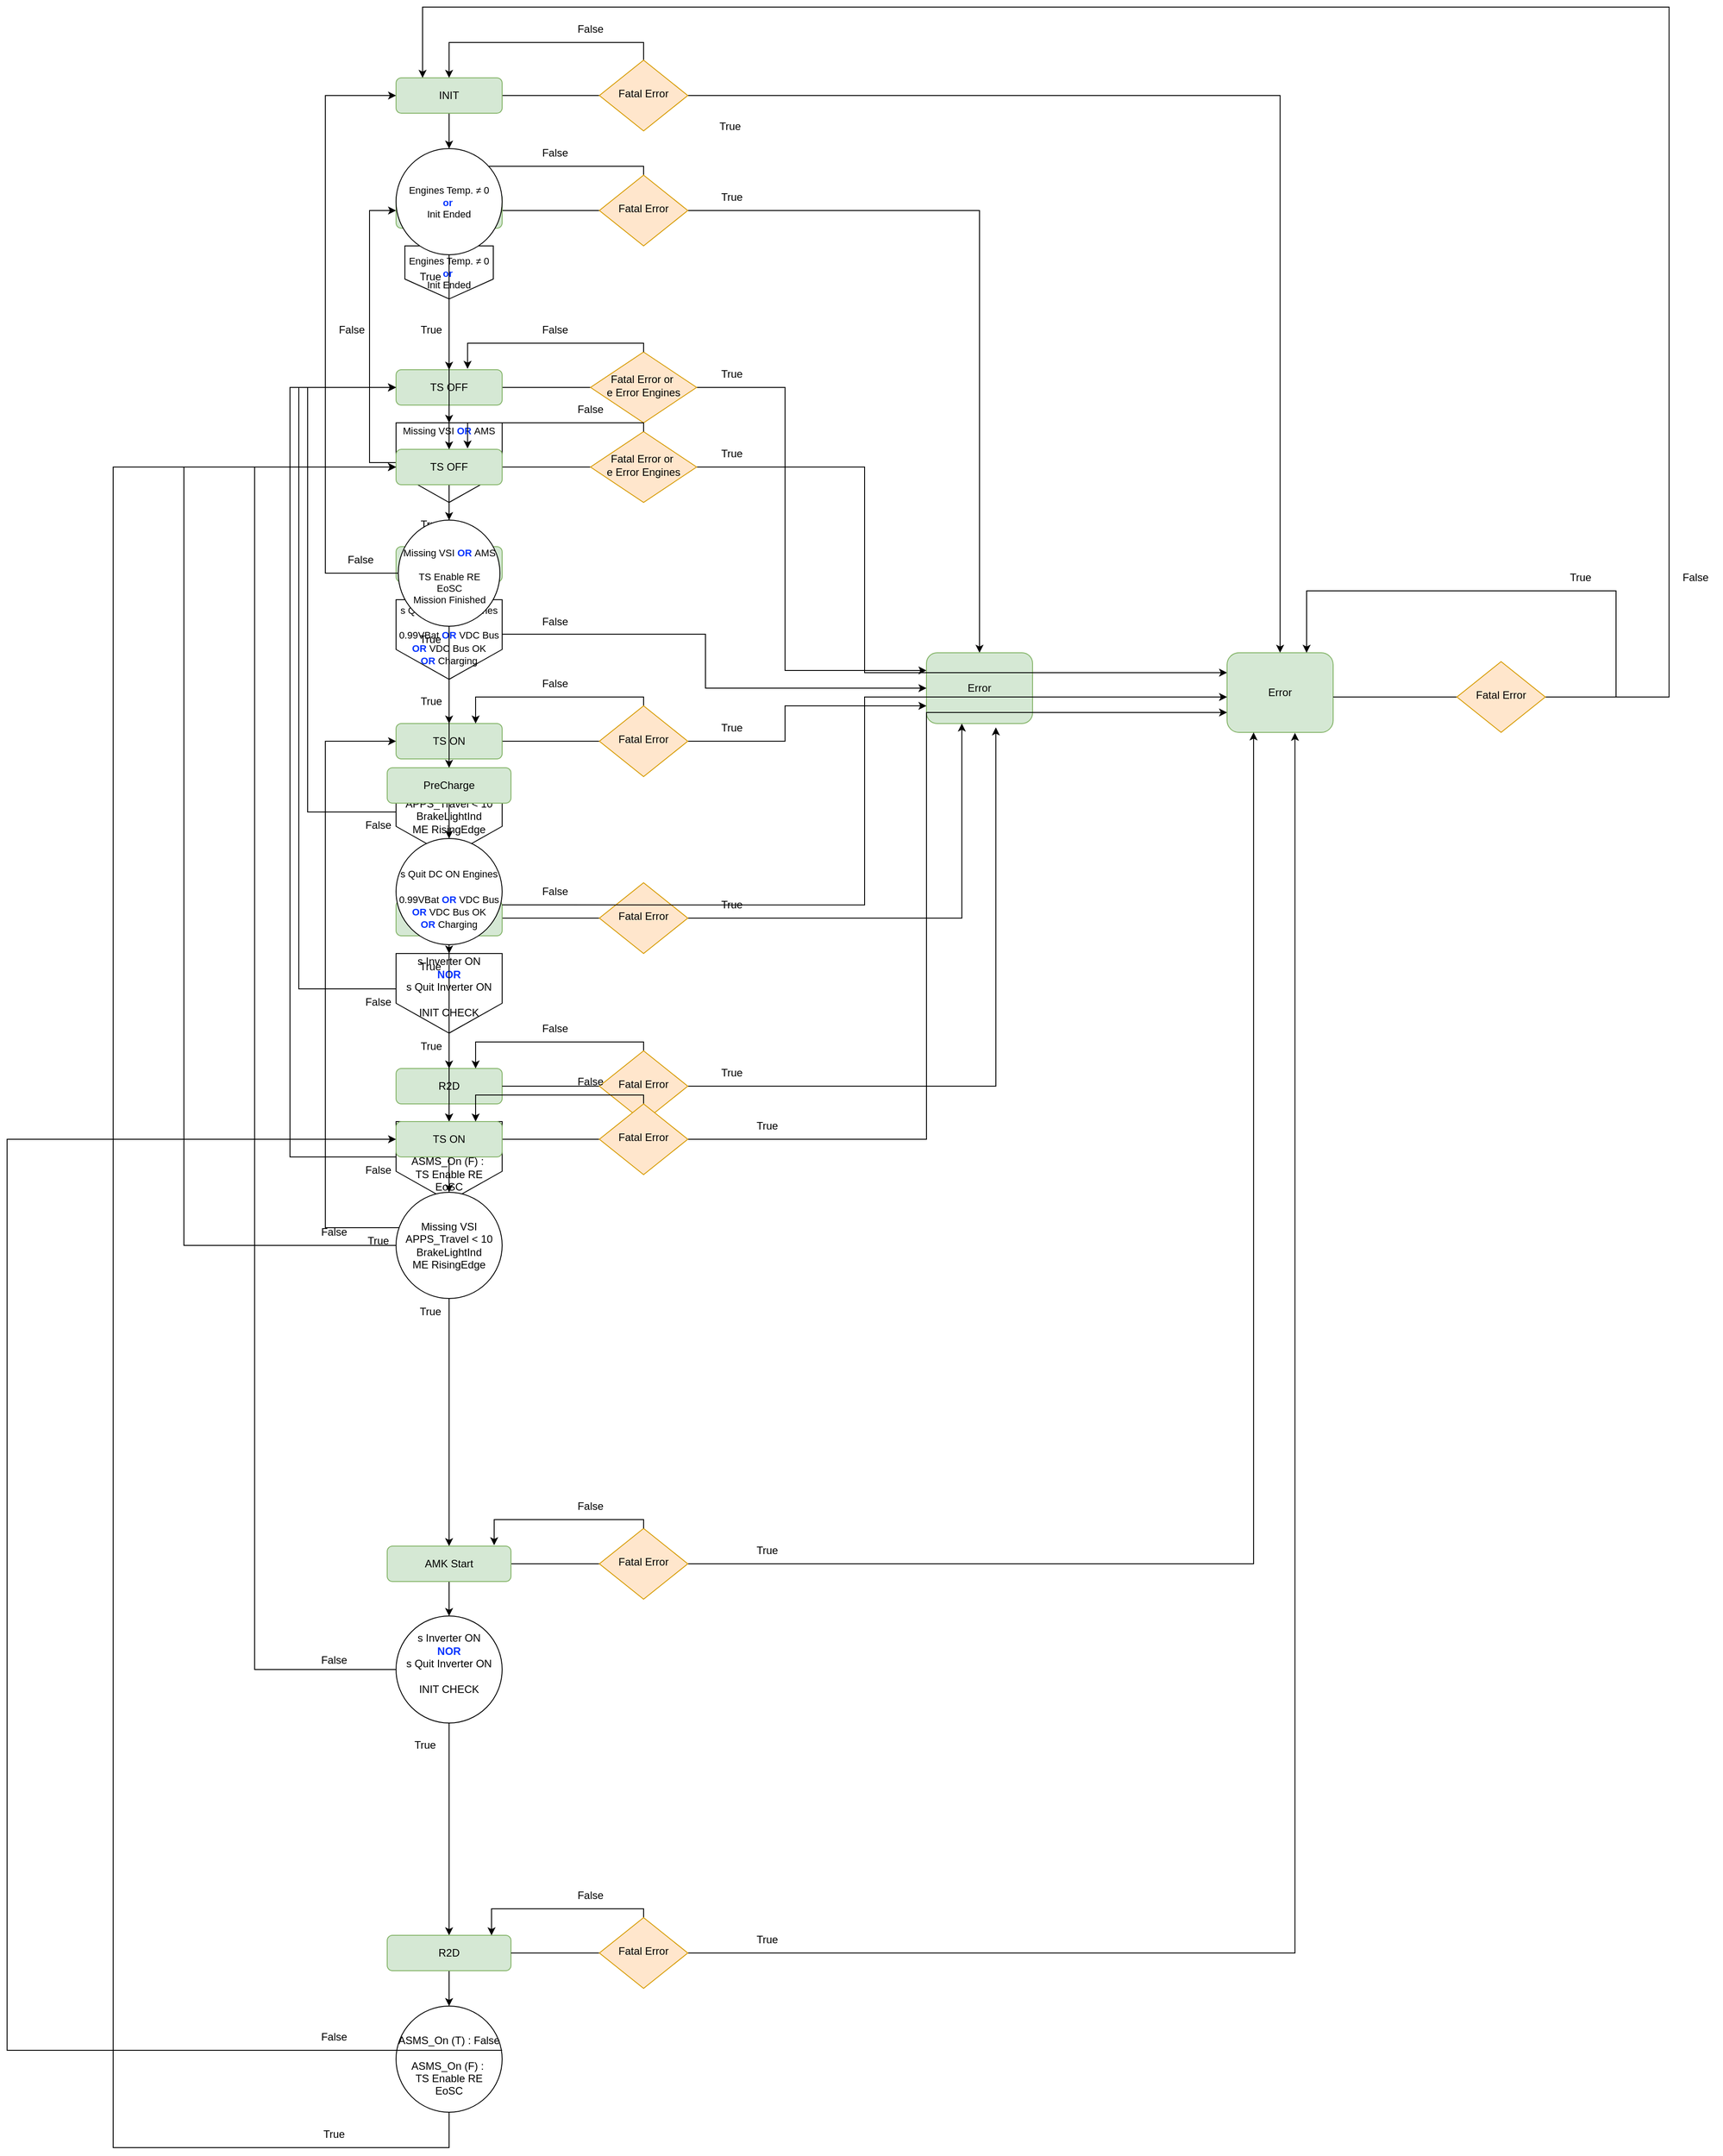 <mxfile version="24.8.6">
  <diagram id="C5RBs43oDa-KdzZeNtuy" name="Page-1">
    <mxGraphModel dx="5409" dy="2803" grid="1" gridSize="10" guides="1" tooltips="1" connect="1" arrows="1" fold="1" page="1" pageScale="1" pageWidth="827" pageHeight="1169" math="0" shadow="0">
      <root>
        <mxCell id="WIyWlLk6GJQsqaUBKTNV-0" />
        <mxCell id="WIyWlLk6GJQsqaUBKTNV-1" parent="WIyWlLk6GJQsqaUBKTNV-0" />
        <mxCell id="hBLBv5an69nVXHhlWg_9-2" style="edgeStyle=orthogonalEdgeStyle;rounded=0;orthogonalLoop=1;jettySize=auto;html=1;exitX=1;exitY=0.5;exitDx=0;exitDy=0;entryX=0.5;entryY=0;entryDx=0;entryDy=0;" parent="WIyWlLk6GJQsqaUBKTNV-1" source="WIyWlLk6GJQsqaUBKTNV-3" target="hBLBv5an69nVXHhlWg_9-1" edge="1">
          <mxGeometry relative="1" as="geometry" />
        </mxCell>
        <mxCell id="hBLBv5an69nVXHhlWg_9-17" style="edgeStyle=orthogonalEdgeStyle;rounded=0;orthogonalLoop=1;jettySize=auto;html=1;exitX=0.5;exitY=1;exitDx=0;exitDy=0;entryX=0.5;entryY=0;entryDx=0;entryDy=0;" parent="WIyWlLk6GJQsqaUBKTNV-1" source="WIyWlLk6GJQsqaUBKTNV-3" target="hBLBv5an69nVXHhlWg_9-9" edge="1">
          <mxGeometry relative="1" as="geometry" />
        </mxCell>
        <mxCell id="WIyWlLk6GJQsqaUBKTNV-3" value="INIT" style="rounded=1;whiteSpace=wrap;html=1;fontSize=12;glass=0;strokeWidth=1;shadow=0;fillColor=#d5e8d4;strokeColor=#82b366;" parent="WIyWlLk6GJQsqaUBKTNV-1" vertex="1">
          <mxGeometry x="-1520" y="110" width="120" height="40" as="geometry" />
        </mxCell>
        <mxCell id="hBLBv5an69nVXHhlWg_9-20" style="edgeStyle=orthogonalEdgeStyle;rounded=0;orthogonalLoop=1;jettySize=auto;html=1;exitX=1;exitY=0.5;exitDx=0;exitDy=0;entryX=0;entryY=0.25;entryDx=0;entryDy=0;" parent="WIyWlLk6GJQsqaUBKTNV-1" source="WIyWlLk6GJQsqaUBKTNV-11" target="hBLBv5an69nVXHhlWg_9-1" edge="1">
          <mxGeometry relative="1" as="geometry">
            <mxPoint x="-1190" y="350" as="sourcePoint" />
            <mxPoint x="-920" y="480" as="targetPoint" />
            <Array as="points">
              <mxPoint x="-1080" y="330" />
              <mxPoint x="-1080" y="650" />
            </Array>
          </mxGeometry>
        </mxCell>
        <mxCell id="hBLBv5an69nVXHhlWg_9-22" style="edgeStyle=orthogonalEdgeStyle;rounded=0;orthogonalLoop=1;jettySize=auto;html=1;exitX=0.5;exitY=1;exitDx=0;exitDy=0;entryX=0.5;entryY=0;entryDx=0;entryDy=0;" parent="WIyWlLk6GJQsqaUBKTNV-1" source="WIyWlLk6GJQsqaUBKTNV-11" target="hBLBv5an69nVXHhlWg_9-21" edge="1">
          <mxGeometry relative="1" as="geometry" />
        </mxCell>
        <mxCell id="WIyWlLk6GJQsqaUBKTNV-11" value="TS OFF" style="rounded=1;whiteSpace=wrap;html=1;fontSize=12;glass=0;strokeWidth=1;shadow=0;fillColor=#d5e8d4;strokeColor=#82b366;" parent="WIyWlLk6GJQsqaUBKTNV-1" vertex="1">
          <mxGeometry x="-1520" y="310" width="120" height="40" as="geometry" />
        </mxCell>
        <mxCell id="hBLBv5an69nVXHhlWg_9-1" value="Error" style="rounded=1;whiteSpace=wrap;html=1;fontSize=12;glass=0;strokeWidth=1;shadow=0;fillColor=#d5e8d4;strokeColor=#82b366;" parent="WIyWlLk6GJQsqaUBKTNV-1" vertex="1">
          <mxGeometry x="-920" y="630" width="120" height="80" as="geometry" />
        </mxCell>
        <mxCell id="hBLBv5an69nVXHhlWg_9-13" style="edgeStyle=orthogonalEdgeStyle;rounded=0;orthogonalLoop=1;jettySize=auto;html=1;exitX=0.5;exitY=0;exitDx=0;exitDy=0;entryX=0.5;entryY=0;entryDx=0;entryDy=0;" parent="WIyWlLk6GJQsqaUBKTNV-1" source="hBLBv5an69nVXHhlWg_9-3" target="WIyWlLk6GJQsqaUBKTNV-3" edge="1">
          <mxGeometry relative="1" as="geometry">
            <Array as="points">
              <mxPoint x="-1240" y="80" />
              <mxPoint x="-1460" y="80" />
            </Array>
          </mxGeometry>
        </mxCell>
        <mxCell id="hBLBv5an69nVXHhlWg_9-3" value="Fatal Error" style="rhombus;whiteSpace=wrap;html=1;shadow=0;fontFamily=Helvetica;fontSize=12;align=center;strokeWidth=1;spacing=6;spacingTop=-4;fillColor=#ffe6cc;strokeColor=#d79b00;" parent="WIyWlLk6GJQsqaUBKTNV-1" vertex="1">
          <mxGeometry x="-1290" y="90" width="100" height="80" as="geometry" />
        </mxCell>
        <mxCell id="hBLBv5an69nVXHhlWg_9-5" style="edgeStyle=orthogonalEdgeStyle;rounded=0;orthogonalLoop=1;jettySize=auto;html=1;exitX=0.5;exitY=1;exitDx=0;exitDy=0;" parent="WIyWlLk6GJQsqaUBKTNV-1" source="hBLBv5an69nVXHhlWg_9-3" target="hBLBv5an69nVXHhlWg_9-3" edge="1">
          <mxGeometry relative="1" as="geometry" />
        </mxCell>
        <mxCell id="hBLBv5an69nVXHhlWg_9-10" value="" style="edgeStyle=orthogonalEdgeStyle;rounded=0;orthogonalLoop=1;jettySize=auto;html=1;" parent="WIyWlLk6GJQsqaUBKTNV-1" source="hBLBv5an69nVXHhlWg_9-9" target="WIyWlLk6GJQsqaUBKTNV-11" edge="1">
          <mxGeometry relative="1" as="geometry" />
        </mxCell>
        <mxCell id="hBLBv5an69nVXHhlWg_9-9" value="&lt;div&gt;&lt;span style=&quot;font-size: 11px;&quot;&gt;Engines Temp.&amp;nbsp;&lt;/span&gt;&lt;span style=&quot;font-size: 11px; text-align: start;&quot;&gt;≠ 0&lt;/span&gt;&lt;br&gt;&lt;/div&gt;&lt;div&gt;&lt;font style=&quot;font-size: 11px;&quot;&gt;&lt;span style=&quot;font-family: -webkit-standard; text-align: start;&quot;&gt;&lt;/span&gt;&lt;/font&gt;&lt;div style=&quot;font-size: 11px;&quot;&gt;&lt;span style=&quot;text-align: start;&quot;&gt;&lt;b&gt;&lt;font color=&quot;#0433ff&quot;&gt;or&lt;/font&gt;&lt;/b&gt;&amp;nbsp;&lt;/span&gt;&lt;/div&gt;&lt;div style=&quot;font-size: 11px;&quot;&gt;&lt;span style=&quot;text-align: start;&quot;&gt;Init Ended&lt;/span&gt;&lt;/div&gt;&lt;/div&gt;" style="shape=offPageConnector;whiteSpace=wrap;html=1;" parent="WIyWlLk6GJQsqaUBKTNV-1" vertex="1">
          <mxGeometry x="-1510" y="170" width="100" height="60" as="geometry" />
        </mxCell>
        <mxCell id="hBLBv5an69nVXHhlWg_9-14" value="True" style="text;html=1;align=center;verticalAlign=middle;whiteSpace=wrap;rounded=0;" parent="WIyWlLk6GJQsqaUBKTNV-1" vertex="1">
          <mxGeometry x="-1170" y="100" width="60" height="30" as="geometry" />
        </mxCell>
        <mxCell id="hBLBv5an69nVXHhlWg_9-16" value="False" style="text;html=1;align=center;verticalAlign=middle;whiteSpace=wrap;rounded=0;" parent="WIyWlLk6GJQsqaUBKTNV-1" vertex="1">
          <mxGeometry x="-1370" y="50" width="60" height="30" as="geometry" />
        </mxCell>
        <mxCell id="hBLBv5an69nVXHhlWg_9-29" style="edgeStyle=orthogonalEdgeStyle;rounded=0;orthogonalLoop=1;jettySize=auto;html=1;exitX=0.5;exitY=1;exitDx=0;exitDy=0;entryX=0.5;entryY=0;entryDx=0;entryDy=0;" parent="WIyWlLk6GJQsqaUBKTNV-1" source="hBLBv5an69nVXHhlWg_9-21" target="hBLBv5an69nVXHhlWg_9-24" edge="1">
          <mxGeometry relative="1" as="geometry" />
        </mxCell>
        <mxCell id="hBLBv5an69nVXHhlWg_9-71" style="edgeStyle=orthogonalEdgeStyle;rounded=0;orthogonalLoop=1;jettySize=auto;html=1;exitX=0;exitY=0.5;exitDx=0;exitDy=0;entryX=0;entryY=0.5;entryDx=0;entryDy=0;" parent="WIyWlLk6GJQsqaUBKTNV-1" source="hBLBv5an69nVXHhlWg_9-21" target="WIyWlLk6GJQsqaUBKTNV-3" edge="1">
          <mxGeometry relative="1" as="geometry">
            <Array as="points">
              <mxPoint x="-1550" y="415" />
              <mxPoint x="-1550" y="130" />
            </Array>
          </mxGeometry>
        </mxCell>
        <mxCell id="hBLBv5an69nVXHhlWg_9-21" value="&lt;div style=&quot;font-size: 11px;&quot;&gt;&lt;font style=&quot;font-size: 11px;&quot;&gt;&lt;br&gt;&lt;/font&gt;&lt;/div&gt;&lt;div style=&quot;font-size: 11px;&quot;&gt;&lt;font style=&quot;font-size: 11px;&quot;&gt;&lt;br&gt;&lt;/font&gt;&lt;/div&gt;&lt;div style=&quot;font-size: 11px;&quot;&gt;&lt;br&gt;&lt;/div&gt;&lt;div style=&quot;font-size: 11px;&quot;&gt;Missing VSI &lt;b&gt;&lt;font color=&quot;#0433ff&quot;&gt;OR&lt;/font&gt;&lt;/b&gt;&amp;nbsp;AMS&lt;br&gt;&lt;/div&gt;&lt;div style=&quot;font-size: 11px;&quot;&gt;&lt;br&gt;&lt;/div&gt;&lt;div style=&quot;font-size: 11px;&quot;&gt;TS Enable RE&lt;br&gt;&lt;/div&gt;&lt;div style=&quot;font-size: 11px;&quot;&gt;&lt;font style=&quot;font-size: 11px;&quot;&gt;EoSC&lt;/font&gt;&lt;/div&gt;&lt;div style=&quot;font-size: 11px;&quot;&gt;&lt;font style=&quot;font-size: 11px;&quot;&gt;Mission Finished&lt;br&gt;&lt;/font&gt;&lt;div&gt;&lt;font style=&quot;font-size: 11px;&quot;&gt;&lt;br&gt;&lt;/font&gt;&lt;div&gt;&lt;font style=&quot;font-size: 11px;&quot;&gt;&lt;br&gt;&lt;/font&gt;&lt;/div&gt;&lt;div&gt;&lt;font style=&quot;font-size: 11px;&quot;&gt;&lt;br&gt;&lt;/font&gt;&lt;/div&gt;&lt;div&gt;&lt;br&gt;&lt;/div&gt;&lt;/div&gt;&lt;/div&gt;" style="shape=offPageConnector;whiteSpace=wrap;html=1;spacingTop=-6;" parent="WIyWlLk6GJQsqaUBKTNV-1" vertex="1">
          <mxGeometry x="-1520" y="370" width="120" height="90" as="geometry" />
        </mxCell>
        <mxCell id="hBLBv5an69nVXHhlWg_9-23" style="edgeStyle=orthogonalEdgeStyle;rounded=0;orthogonalLoop=1;jettySize=auto;html=1;exitX=0.5;exitY=1;exitDx=0;exitDy=0;entryX=0.5;entryY=0;entryDx=0;entryDy=0;" parent="WIyWlLk6GJQsqaUBKTNV-1" source="hBLBv5an69nVXHhlWg_9-24" target="hBLBv5an69nVXHhlWg_9-25" edge="1">
          <mxGeometry relative="1" as="geometry" />
        </mxCell>
        <mxCell id="hBLBv5an69nVXHhlWg_9-24" value="PreCharge" style="rounded=1;whiteSpace=wrap;html=1;fontSize=12;glass=0;strokeWidth=1;shadow=0;fillColor=#d5e8d4;strokeColor=#82b366;" parent="WIyWlLk6GJQsqaUBKTNV-1" vertex="1">
          <mxGeometry x="-1520" y="510" width="120" height="40" as="geometry" />
        </mxCell>
        <mxCell id="hBLBv5an69nVXHhlWg_9-30" style="edgeStyle=orthogonalEdgeStyle;rounded=0;orthogonalLoop=1;jettySize=auto;html=1;exitX=0.5;exitY=1;exitDx=0;exitDy=0;entryX=0.5;entryY=0;entryDx=0;entryDy=0;" parent="WIyWlLk6GJQsqaUBKTNV-1" source="hBLBv5an69nVXHhlWg_9-25" target="hBLBv5an69nVXHhlWg_9-27" edge="1">
          <mxGeometry relative="1" as="geometry" />
        </mxCell>
        <mxCell id="hBLBv5an69nVXHhlWg_9-53" style="edgeStyle=orthogonalEdgeStyle;rounded=0;orthogonalLoop=1;jettySize=auto;html=1;exitX=1;exitY=0.433;exitDx=0;exitDy=0;entryX=0;entryY=0.5;entryDx=0;entryDy=0;exitPerimeter=0;" parent="WIyWlLk6GJQsqaUBKTNV-1" source="hBLBv5an69nVXHhlWg_9-25" target="hBLBv5an69nVXHhlWg_9-1" edge="1">
          <mxGeometry relative="1" as="geometry">
            <Array as="points">
              <mxPoint x="-1170" y="609" />
              <mxPoint x="-1170" y="670" />
            </Array>
          </mxGeometry>
        </mxCell>
        <mxCell id="hBLBv5an69nVXHhlWg_9-26" style="edgeStyle=orthogonalEdgeStyle;rounded=0;orthogonalLoop=1;jettySize=auto;html=1;exitX=0.5;exitY=1;exitDx=0;exitDy=0;entryX=0.5;entryY=0;entryDx=0;entryDy=0;" parent="WIyWlLk6GJQsqaUBKTNV-1" source="hBLBv5an69nVXHhlWg_9-27" target="hBLBv5an69nVXHhlWg_9-28" edge="1">
          <mxGeometry relative="1" as="geometry" />
        </mxCell>
        <mxCell id="hBLBv5an69nVXHhlWg_9-39" style="edgeStyle=orthogonalEdgeStyle;rounded=0;orthogonalLoop=1;jettySize=auto;html=1;entryX=0;entryY=0.75;entryDx=0;entryDy=0;exitX=1;exitY=0.5;exitDx=0;exitDy=0;" parent="WIyWlLk6GJQsqaUBKTNV-1" source="hBLBv5an69nVXHhlWg_9-27" target="hBLBv5an69nVXHhlWg_9-1" edge="1">
          <mxGeometry relative="1" as="geometry">
            <mxPoint x="-1390" y="750" as="sourcePoint" />
            <Array as="points">
              <mxPoint x="-1080" y="730" />
              <mxPoint x="-1080" y="690" />
            </Array>
          </mxGeometry>
        </mxCell>
        <mxCell id="hBLBv5an69nVXHhlWg_9-27" value="TS ON" style="rounded=1;whiteSpace=wrap;html=1;fontSize=12;glass=0;strokeWidth=1;shadow=0;fillColor=#d5e8d4;strokeColor=#82b366;" parent="WIyWlLk6GJQsqaUBKTNV-1" vertex="1">
          <mxGeometry x="-1520" y="710" width="120" height="40" as="geometry" />
        </mxCell>
        <mxCell id="hBLBv5an69nVXHhlWg_9-42" style="edgeStyle=orthogonalEdgeStyle;rounded=0;orthogonalLoop=1;jettySize=auto;html=1;exitX=0.5;exitY=1;exitDx=0;exitDy=0;entryX=0.5;entryY=0;entryDx=0;entryDy=0;" parent="WIyWlLk6GJQsqaUBKTNV-1" source="hBLBv5an69nVXHhlWg_9-28" target="hBLBv5an69nVXHhlWg_9-33" edge="1">
          <mxGeometry relative="1" as="geometry" />
        </mxCell>
        <mxCell id="hBLBv5an69nVXHhlWg_9-72" style="edgeStyle=orthogonalEdgeStyle;rounded=0;orthogonalLoop=1;jettySize=auto;html=1;exitX=0;exitY=0.5;exitDx=0;exitDy=0;entryX=0;entryY=0.5;entryDx=0;entryDy=0;" parent="WIyWlLk6GJQsqaUBKTNV-1" source="hBLBv5an69nVXHhlWg_9-28" target="WIyWlLk6GJQsqaUBKTNV-11" edge="1">
          <mxGeometry relative="1" as="geometry">
            <Array as="points">
              <mxPoint x="-1620" y="810" />
              <mxPoint x="-1620" y="330" />
            </Array>
          </mxGeometry>
        </mxCell>
        <mxCell id="hBLBv5an69nVXHhlWg_9-28" value="Missing VSI&lt;div&gt;APPS_Travel &amp;lt; 10&lt;/div&gt;&lt;div&gt;BrakeLightInd&lt;/div&gt;&lt;div&gt;ME RisingEdge&lt;/div&gt;&lt;div&gt;&lt;br&gt;&lt;/div&gt;" style="shape=offPageConnector;whiteSpace=wrap;html=1;" parent="WIyWlLk6GJQsqaUBKTNV-1" vertex="1">
          <mxGeometry x="-1520" y="770" width="120" height="90" as="geometry" />
        </mxCell>
        <mxCell id="hBLBv5an69nVXHhlWg_9-32" style="edgeStyle=orthogonalEdgeStyle;rounded=0;orthogonalLoop=1;jettySize=auto;html=1;exitX=0.5;exitY=1;exitDx=0;exitDy=0;entryX=0.5;entryY=0;entryDx=0;entryDy=0;" parent="WIyWlLk6GJQsqaUBKTNV-1" source="hBLBv5an69nVXHhlWg_9-33" target="hBLBv5an69nVXHhlWg_9-34" edge="1">
          <mxGeometry relative="1" as="geometry" />
        </mxCell>
        <mxCell id="hBLBv5an69nVXHhlWg_9-40" style="edgeStyle=orthogonalEdgeStyle;rounded=0;orthogonalLoop=1;jettySize=auto;html=1;exitX=1;exitY=0.5;exitDx=0;exitDy=0;entryX=0.5;entryY=1;entryDx=0;entryDy=0;" parent="WIyWlLk6GJQsqaUBKTNV-1" edge="1">
          <mxGeometry relative="1" as="geometry">
            <mxPoint x="-1420.0" y="950" as="sourcePoint" />
            <mxPoint x="-880" y="710" as="targetPoint" />
            <Array as="points">
              <mxPoint x="-1420" y="930" />
              <mxPoint x="-880" y="930" />
            </Array>
          </mxGeometry>
        </mxCell>
        <mxCell id="hBLBv5an69nVXHhlWg_9-33" value="AMK Start" style="rounded=1;whiteSpace=wrap;html=1;fontSize=12;glass=0;strokeWidth=1;shadow=0;fillColor=#d5e8d4;strokeColor=#82b366;" parent="WIyWlLk6GJQsqaUBKTNV-1" vertex="1">
          <mxGeometry x="-1520" y="910" width="120" height="40" as="geometry" />
        </mxCell>
        <mxCell id="hBLBv5an69nVXHhlWg_9-41" style="edgeStyle=orthogonalEdgeStyle;rounded=0;orthogonalLoop=1;jettySize=auto;html=1;exitX=0.5;exitY=1;exitDx=0;exitDy=0;entryX=0.5;entryY=0;entryDx=0;entryDy=0;" parent="WIyWlLk6GJQsqaUBKTNV-1" source="hBLBv5an69nVXHhlWg_9-34" target="hBLBv5an69nVXHhlWg_9-36" edge="1">
          <mxGeometry relative="1" as="geometry" />
        </mxCell>
        <mxCell id="hBLBv5an69nVXHhlWg_9-74" style="edgeStyle=orthogonalEdgeStyle;rounded=0;orthogonalLoop=1;jettySize=auto;html=1;exitX=0;exitY=0.5;exitDx=0;exitDy=0;entryX=0;entryY=0.5;entryDx=0;entryDy=0;" parent="WIyWlLk6GJQsqaUBKTNV-1" source="hBLBv5an69nVXHhlWg_9-34" target="WIyWlLk6GJQsqaUBKTNV-11" edge="1">
          <mxGeometry relative="1" as="geometry">
            <Array as="points">
              <mxPoint x="-1630" y="1010" />
              <mxPoint x="-1630" y="330" />
            </Array>
          </mxGeometry>
        </mxCell>
        <mxCell id="hBLBv5an69nVXHhlWg_9-34" value="s Inverter ON&lt;div&gt;&amp;nbsp;&lt;b&gt;&lt;font color=&quot;#0433ff&quot;&gt;NOR&amp;nbsp;&lt;/font&gt;&lt;/b&gt;&lt;/div&gt;&lt;div&gt;s Quit Inverter ON&lt;/div&gt;&lt;div&gt;&lt;br&gt;&lt;/div&gt;&lt;div&gt;INIT CHECK&lt;/div&gt;&lt;div&gt;&lt;br&gt;&lt;/div&gt;" style="shape=offPageConnector;whiteSpace=wrap;html=1;" parent="WIyWlLk6GJQsqaUBKTNV-1" vertex="1">
          <mxGeometry x="-1520" y="970" width="120" height="90" as="geometry" />
        </mxCell>
        <mxCell id="hBLBv5an69nVXHhlWg_9-95" style="edgeStyle=orthogonalEdgeStyle;rounded=0;orthogonalLoop=1;jettySize=auto;html=1;exitX=0.5;exitY=1;exitDx=0;exitDy=0;entryX=0.5;entryY=0;entryDx=0;entryDy=0;" parent="WIyWlLk6GJQsqaUBKTNV-1" source="hBLBv5an69nVXHhlWg_9-36" target="hBLBv5an69nVXHhlWg_9-77" edge="1">
          <mxGeometry relative="1" as="geometry" />
        </mxCell>
        <mxCell id="hBLBv5an69nVXHhlWg_9-36" value="R2D" style="rounded=1;whiteSpace=wrap;html=1;fontSize=12;glass=0;strokeWidth=1;shadow=0;fillColor=#d5e8d4;strokeColor=#82b366;" parent="WIyWlLk6GJQsqaUBKTNV-1" vertex="1">
          <mxGeometry x="-1520" y="1100" width="120" height="40" as="geometry" />
        </mxCell>
        <mxCell id="hBLBv5an69nVXHhlWg_9-70" style="edgeStyle=orthogonalEdgeStyle;rounded=0;orthogonalLoop=1;jettySize=auto;html=1;exitX=0.5;exitY=0;exitDx=0;exitDy=0;entryX=0.75;entryY=0;entryDx=0;entryDy=0;" parent="WIyWlLk6GJQsqaUBKTNV-1" source="hBLBv5an69nVXHhlWg_9-47" target="hBLBv5an69nVXHhlWg_9-27" edge="1">
          <mxGeometry relative="1" as="geometry">
            <Array as="points">
              <mxPoint x="-1240" y="680" />
              <mxPoint x="-1430" y="680" />
            </Array>
          </mxGeometry>
        </mxCell>
        <mxCell id="hBLBv5an69nVXHhlWg_9-47" value="Fatal Error" style="rhombus;whiteSpace=wrap;html=1;shadow=0;fontFamily=Helvetica;fontSize=12;align=center;strokeWidth=1;spacing=6;spacingTop=-4;fillColor=#ffe6cc;strokeColor=#d79b00;" parent="WIyWlLk6GJQsqaUBKTNV-1" vertex="1">
          <mxGeometry x="-1290" y="690" width="100" height="80" as="geometry" />
        </mxCell>
        <mxCell id="hBLBv5an69nVXHhlWg_9-50" value="Fatal Error" style="rhombus;whiteSpace=wrap;html=1;shadow=0;fontFamily=Helvetica;fontSize=12;align=center;strokeWidth=1;spacing=6;spacingTop=-4;fillColor=#ffe6cc;strokeColor=#d79b00;" parent="WIyWlLk6GJQsqaUBKTNV-1" vertex="1">
          <mxGeometry x="-1290" y="890" width="100" height="80" as="geometry" />
        </mxCell>
        <mxCell id="hBLBv5an69nVXHhlWg_9-52" value="Fatal Error or&amp;nbsp;&lt;div&gt;e Error Engines&lt;/div&gt;" style="rhombus;whiteSpace=wrap;html=1;shadow=0;fontFamily=Helvetica;fontSize=12;align=center;strokeWidth=1;spacing=6;spacingTop=-4;fillColor=#ffe6cc;strokeColor=#d79b00;" parent="WIyWlLk6GJQsqaUBKTNV-1" vertex="1">
          <mxGeometry x="-1300" y="290" width="120" height="80" as="geometry" />
        </mxCell>
        <mxCell id="hBLBv5an69nVXHhlWg_9-54" value="" style="endArrow=none;html=1;rounded=0;" parent="WIyWlLk6GJQsqaUBKTNV-1" target="hBLBv5an69nVXHhlWg_9-25" edge="1">
          <mxGeometry width="50" height="50" relative="1" as="geometry">
            <mxPoint x="-1520" y="620" as="sourcePoint" />
            <mxPoint x="-1420" y="620" as="targetPoint" />
          </mxGeometry>
        </mxCell>
        <mxCell id="hBLBv5an69nVXHhlWg_9-55" value="" style="endArrow=none;html=1;rounded=0;" parent="WIyWlLk6GJQsqaUBKTNV-1" source="hBLBv5an69nVXHhlWg_9-25" edge="1">
          <mxGeometry width="50" height="50" relative="1" as="geometry">
            <mxPoint x="-1520" y="614" as="sourcePoint" />
            <mxPoint x="-1400" y="614" as="targetPoint" />
          </mxGeometry>
        </mxCell>
        <mxCell id="hBLBv5an69nVXHhlWg_9-61" style="edgeStyle=orthogonalEdgeStyle;rounded=0;orthogonalLoop=1;jettySize=auto;html=1;exitX=0.5;exitY=1;exitDx=0;exitDy=0;" parent="WIyWlLk6GJQsqaUBKTNV-1" source="hBLBv5an69nVXHhlWg_9-25" target="hBLBv5an69nVXHhlWg_9-25" edge="1">
          <mxGeometry relative="1" as="geometry" />
        </mxCell>
        <mxCell id="hBLBv5an69nVXHhlWg_9-63" value="" style="endArrow=none;html=1;rounded=0;" parent="WIyWlLk6GJQsqaUBKTNV-1" target="hBLBv5an69nVXHhlWg_9-25" edge="1">
          <mxGeometry width="50" height="50" relative="1" as="geometry">
            <mxPoint x="-1520" y="614" as="sourcePoint" />
            <mxPoint x="-1400" y="614" as="targetPoint" />
          </mxGeometry>
        </mxCell>
        <mxCell id="hBLBv5an69nVXHhlWg_9-25" value="&lt;div&gt;&lt;span style=&quot;font-size: 11px;&quot;&gt;&lt;br&gt;&lt;/span&gt;&lt;/div&gt;&lt;div&gt;&lt;span style=&quot;font-size: 11px;&quot;&gt;&lt;br&gt;&lt;/span&gt;&lt;/div&gt;&lt;div&gt;&lt;span style=&quot;font-size: 11px;&quot;&gt;&lt;br&gt;&lt;/span&gt;&lt;/div&gt;&lt;div&gt;&lt;span style=&quot;font-size: 11px;&quot;&gt;s Quit DC ON Engines&lt;/span&gt;&lt;/div&gt;&lt;div&gt;&lt;span style=&quot;font-size: 11px;&quot;&gt;&lt;br&gt;&lt;/span&gt;&lt;/div&gt;&lt;div&gt;&lt;span style=&quot;font-size: 11px;&quot;&gt;0.99VBat &lt;b&gt;&lt;font color=&quot;#0433ff&quot;&gt;OR&lt;/font&gt;&lt;/b&gt;&amp;nbsp;VDC Bus&lt;/span&gt;&lt;/div&gt;&lt;div&gt;&lt;span style=&quot;font-size: 11px;&quot;&gt;&lt;b&gt;&lt;font color=&quot;#0433ff&quot;&gt;OR&lt;/font&gt;&lt;/b&gt; VDC Bus OK &lt;font color=&quot;#0433ff&quot;&gt;&lt;span style=&quot;caret-color: rgb(4, 51, 255);&quot;&gt;&lt;b&gt;OR&lt;/b&gt;&lt;/span&gt;&lt;/font&gt;&amp;nbsp;Charging&lt;/span&gt;&lt;/div&gt;&lt;div&gt;&lt;span style=&quot;font-size: 11px;&quot;&gt;&lt;br&gt;&lt;/span&gt;&lt;/div&gt;&lt;div&gt;&lt;br&gt;&lt;/div&gt;&lt;div&gt;&lt;br&gt;&lt;/div&gt;" style="shape=offPageConnector;whiteSpace=wrap;html=1;spacing=1;spacingTop=-10;" parent="WIyWlLk6GJQsqaUBKTNV-1" vertex="1">
          <mxGeometry x="-1520" y="570" width="120" height="90" as="geometry" />
        </mxCell>
        <mxCell id="hBLBv5an69nVXHhlWg_9-64" style="edgeStyle=orthogonalEdgeStyle;rounded=0;orthogonalLoop=1;jettySize=auto;html=1;exitX=1;exitY=0.5;exitDx=0;exitDy=0;entryX=0.654;entryY=1.055;entryDx=0;entryDy=0;entryPerimeter=0;" parent="WIyWlLk6GJQsqaUBKTNV-1" source="hBLBv5an69nVXHhlWg_9-36" target="hBLBv5an69nVXHhlWg_9-1" edge="1">
          <mxGeometry relative="1" as="geometry" />
        </mxCell>
        <mxCell id="hBLBv5an69nVXHhlWg_9-75" style="edgeStyle=orthogonalEdgeStyle;rounded=0;orthogonalLoop=1;jettySize=auto;html=1;exitX=0.5;exitY=0;exitDx=0;exitDy=0;entryX=0.75;entryY=0;entryDx=0;entryDy=0;" parent="WIyWlLk6GJQsqaUBKTNV-1" source="hBLBv5an69nVXHhlWg_9-65" target="hBLBv5an69nVXHhlWg_9-36" edge="1">
          <mxGeometry relative="1" as="geometry">
            <Array as="points">
              <mxPoint x="-1240" y="1070" />
              <mxPoint x="-1430" y="1070" />
            </Array>
          </mxGeometry>
        </mxCell>
        <mxCell id="hBLBv5an69nVXHhlWg_9-65" value="Fatal Error" style="rhombus;whiteSpace=wrap;html=1;shadow=0;fontFamily=Helvetica;fontSize=12;align=center;strokeWidth=1;spacing=6;spacingTop=-4;fillColor=#ffe6cc;strokeColor=#d79b00;" parent="WIyWlLk6GJQsqaUBKTNV-1" vertex="1">
          <mxGeometry x="-1290" y="1080" width="100" height="80" as="geometry" />
        </mxCell>
        <mxCell id="hBLBv5an69nVXHhlWg_9-69" style="edgeStyle=orthogonalEdgeStyle;rounded=0;orthogonalLoop=1;jettySize=auto;html=1;exitX=0.5;exitY=0;exitDx=0;exitDy=0;entryX=0.674;entryY=-0.025;entryDx=0;entryDy=0;entryPerimeter=0;" parent="WIyWlLk6GJQsqaUBKTNV-1" source="hBLBv5an69nVXHhlWg_9-52" target="WIyWlLk6GJQsqaUBKTNV-11" edge="1">
          <mxGeometry relative="1" as="geometry">
            <Array as="points">
              <mxPoint x="-1240" y="280" />
              <mxPoint x="-1439" y="280" />
            </Array>
          </mxGeometry>
        </mxCell>
        <mxCell id="hBLBv5an69nVXHhlWg_9-79" style="edgeStyle=orthogonalEdgeStyle;rounded=0;orthogonalLoop=1;jettySize=auto;html=1;exitX=0;exitY=0.5;exitDx=0;exitDy=0;entryX=0;entryY=0.5;entryDx=0;entryDy=0;" parent="WIyWlLk6GJQsqaUBKTNV-1" source="hBLBv5an69nVXHhlWg_9-77" target="WIyWlLk6GJQsqaUBKTNV-11" edge="1">
          <mxGeometry relative="1" as="geometry">
            <Array as="points">
              <mxPoint x="-1640" y="1200" />
              <mxPoint x="-1640" y="330" />
            </Array>
          </mxGeometry>
        </mxCell>
        <mxCell id="hBLBv5an69nVXHhlWg_9-87" style="edgeStyle=orthogonalEdgeStyle;rounded=0;orthogonalLoop=1;jettySize=auto;html=1;exitX=0.5;exitY=1;exitDx=0;exitDy=0;entryX=0;entryY=0.5;entryDx=0;entryDy=0;" parent="WIyWlLk6GJQsqaUBKTNV-1" source="hBLBv5an69nVXHhlWg_9-77" target="hBLBv5an69nVXHhlWg_9-27" edge="1">
          <mxGeometry relative="1" as="geometry">
            <Array as="points">
              <mxPoint x="-1460" y="1280" />
              <mxPoint x="-1600" y="1280" />
              <mxPoint x="-1600" y="730" />
            </Array>
          </mxGeometry>
        </mxCell>
        <mxCell id="hBLBv5an69nVXHhlWg_9-77" value="ASMS_On (T) : False&lt;div&gt;&lt;br&gt;&lt;div&gt;ASMS_On (F) :&amp;nbsp;&lt;/div&gt;&lt;div&gt;TS Enable RE&lt;div&gt;EoSC&lt;/div&gt;&lt;/div&gt;&lt;/div&gt;" style="shape=offPageConnector;whiteSpace=wrap;html=1;" parent="WIyWlLk6GJQsqaUBKTNV-1" vertex="1">
          <mxGeometry x="-1520" y="1160" width="120" height="90" as="geometry" />
        </mxCell>
        <mxCell id="hBLBv5an69nVXHhlWg_9-80" value="False" style="text;html=1;align=center;verticalAlign=middle;whiteSpace=wrap;rounded=0;" parent="WIyWlLk6GJQsqaUBKTNV-1" vertex="1">
          <mxGeometry x="-1370" y="250" width="60" height="30" as="geometry" />
        </mxCell>
        <mxCell id="hBLBv5an69nVXHhlWg_9-81" value="False" style="text;html=1;align=center;verticalAlign=middle;whiteSpace=wrap;rounded=0;" parent="WIyWlLk6GJQsqaUBKTNV-1" vertex="1">
          <mxGeometry x="-1370" y="650" width="60" height="30" as="geometry" />
        </mxCell>
        <mxCell id="hBLBv5an69nVXHhlWg_9-82" value="False" style="text;html=1;align=center;verticalAlign=middle;whiteSpace=wrap;rounded=0;" parent="WIyWlLk6GJQsqaUBKTNV-1" vertex="1">
          <mxGeometry x="-1370" y="1040" width="60" height="30" as="geometry" />
        </mxCell>
        <mxCell id="hBLBv5an69nVXHhlWg_9-83" value="False" style="text;html=1;align=center;verticalAlign=middle;whiteSpace=wrap;rounded=0;" parent="WIyWlLk6GJQsqaUBKTNV-1" vertex="1">
          <mxGeometry x="-1600" y="250" width="60" height="30" as="geometry" />
        </mxCell>
        <mxCell id="hBLBv5an69nVXHhlWg_9-84" value="False" style="text;html=1;align=center;verticalAlign=middle;whiteSpace=wrap;rounded=0;" parent="WIyWlLk6GJQsqaUBKTNV-1" vertex="1">
          <mxGeometry x="-1570" y="810" width="60" height="30" as="geometry" />
        </mxCell>
        <mxCell id="hBLBv5an69nVXHhlWg_9-85" value="False" style="text;html=1;align=center;verticalAlign=middle;whiteSpace=wrap;rounded=0;" parent="WIyWlLk6GJQsqaUBKTNV-1" vertex="1">
          <mxGeometry x="-1570" y="1010" width="60" height="30" as="geometry" />
        </mxCell>
        <mxCell id="hBLBv5an69nVXHhlWg_9-86" value="False" style="text;html=1;align=center;verticalAlign=middle;whiteSpace=wrap;rounded=0;" parent="WIyWlLk6GJQsqaUBKTNV-1" vertex="1">
          <mxGeometry x="-1570" y="1200" width="60" height="30" as="geometry" />
        </mxCell>
        <mxCell id="hBLBv5an69nVXHhlWg_9-88" value="True" style="text;html=1;align=center;verticalAlign=middle;whiteSpace=wrap;rounded=0;" parent="WIyWlLk6GJQsqaUBKTNV-1" vertex="1">
          <mxGeometry x="-1570" y="1280" width="60" height="30" as="geometry" />
        </mxCell>
        <mxCell id="hBLBv5an69nVXHhlWg_9-89" value="True" style="text;html=1;align=center;verticalAlign=middle;whiteSpace=wrap;rounded=0;" parent="WIyWlLk6GJQsqaUBKTNV-1" vertex="1">
          <mxGeometry x="-1170" y="1090" width="60" height="30" as="geometry" />
        </mxCell>
        <mxCell id="hBLBv5an69nVXHhlWg_9-90" value="True" style="text;html=1;align=center;verticalAlign=middle;whiteSpace=wrap;rounded=0;" parent="WIyWlLk6GJQsqaUBKTNV-1" vertex="1">
          <mxGeometry x="-1170" y="900" width="60" height="30" as="geometry" />
        </mxCell>
        <mxCell id="hBLBv5an69nVXHhlWg_9-91" value="True" style="text;html=1;align=center;verticalAlign=middle;whiteSpace=wrap;rounded=0;" parent="WIyWlLk6GJQsqaUBKTNV-1" vertex="1">
          <mxGeometry x="-1170" y="700" width="60" height="30" as="geometry" />
        </mxCell>
        <mxCell id="hBLBv5an69nVXHhlWg_9-92" value="False" style="text;html=1;align=center;verticalAlign=middle;whiteSpace=wrap;rounded=0;" parent="WIyWlLk6GJQsqaUBKTNV-1" vertex="1">
          <mxGeometry x="-1370" y="580" width="60" height="30" as="geometry" />
        </mxCell>
        <mxCell id="hBLBv5an69nVXHhlWg_9-93" value="True" style="text;html=1;align=center;verticalAlign=middle;whiteSpace=wrap;rounded=0;" parent="WIyWlLk6GJQsqaUBKTNV-1" vertex="1">
          <mxGeometry x="-1510" y="670" width="60" height="30" as="geometry" />
        </mxCell>
        <mxCell id="hBLBv5an69nVXHhlWg_9-94" value="True" style="text;html=1;align=center;verticalAlign=middle;whiteSpace=wrap;rounded=0;" parent="WIyWlLk6GJQsqaUBKTNV-1" vertex="1">
          <mxGeometry x="-1510" y="1060" width="60" height="30" as="geometry" />
        </mxCell>
        <mxCell id="hBLBv5an69nVXHhlWg_9-96" value="True" style="text;html=1;align=center;verticalAlign=middle;whiteSpace=wrap;rounded=0;" parent="WIyWlLk6GJQsqaUBKTNV-1" vertex="1">
          <mxGeometry x="-1170" y="300" width="60" height="30" as="geometry" />
        </mxCell>
        <mxCell id="hBLBv5an69nVXHhlWg_9-97" value="True" style="text;html=1;align=center;verticalAlign=middle;whiteSpace=wrap;rounded=0;" parent="WIyWlLk6GJQsqaUBKTNV-1" vertex="1">
          <mxGeometry x="-1510" y="870" width="60" height="30" as="geometry" />
        </mxCell>
        <mxCell id="hBLBv5an69nVXHhlWg_9-98" value="True" style="text;html=1;align=center;verticalAlign=middle;whiteSpace=wrap;rounded=0;" parent="WIyWlLk6GJQsqaUBKTNV-1" vertex="1">
          <mxGeometry x="-1510" y="470" width="60" height="30" as="geometry" />
        </mxCell>
        <mxCell id="hBLBv5an69nVXHhlWg_9-99" value="True" style="text;html=1;align=center;verticalAlign=middle;whiteSpace=wrap;rounded=0;" parent="WIyWlLk6GJQsqaUBKTNV-1" vertex="1">
          <mxGeometry x="-1510" y="250" width="60" height="30" as="geometry" />
        </mxCell>
        <mxCell id="hBLBv5an69nVXHhlWg_9-106" value="" style="endArrow=none;html=1;rounded=0;" parent="WIyWlLk6GJQsqaUBKTNV-1" edge="1">
          <mxGeometry width="50" height="50" relative="1" as="geometry">
            <mxPoint x="-1520" y="1190" as="sourcePoint" />
            <mxPoint x="-1400" y="1190" as="targetPoint" />
          </mxGeometry>
        </mxCell>
        <mxCell id="JnSVz-PM-EViZylILAA4-0" style="edgeStyle=orthogonalEdgeStyle;rounded=0;orthogonalLoop=1;jettySize=auto;html=1;exitX=1;exitY=0.5;exitDx=0;exitDy=0;entryX=0.5;entryY=0;entryDx=0;entryDy=0;" edge="1" parent="WIyWlLk6GJQsqaUBKTNV-1" source="JnSVz-PM-EViZylILAA4-2" target="JnSVz-PM-EViZylILAA4-6">
          <mxGeometry relative="1" as="geometry" />
        </mxCell>
        <mxCell id="JnSVz-PM-EViZylILAA4-1" style="edgeStyle=orthogonalEdgeStyle;rounded=0;orthogonalLoop=1;jettySize=auto;html=1;exitX=0.5;exitY=1;exitDx=0;exitDy=0;entryX=0.5;entryY=0;entryDx=0;entryDy=0;" edge="1" parent="WIyWlLk6GJQsqaUBKTNV-1" source="JnSVz-PM-EViZylILAA4-2">
          <mxGeometry relative="1" as="geometry">
            <mxPoint x="-1460" y="60" as="targetPoint" />
          </mxGeometry>
        </mxCell>
        <mxCell id="JnSVz-PM-EViZylILAA4-2" value="INIT" style="rounded=1;whiteSpace=wrap;html=1;fontSize=12;glass=0;strokeWidth=1;shadow=0;fillColor=#d5e8d4;strokeColor=#82b366;" vertex="1" parent="WIyWlLk6GJQsqaUBKTNV-1">
          <mxGeometry x="-1520" y="-20" width="120" height="40" as="geometry" />
        </mxCell>
        <mxCell id="JnSVz-PM-EViZylILAA4-3" style="edgeStyle=orthogonalEdgeStyle;rounded=0;orthogonalLoop=1;jettySize=auto;html=1;exitX=0.5;exitY=1;exitDx=0;exitDy=0;entryX=0.5;entryY=0;entryDx=0;entryDy=0;" edge="1" parent="WIyWlLk6GJQsqaUBKTNV-1" source="JnSVz-PM-EViZylILAA4-5" target="JnSVz-PM-EViZylILAA4-15">
          <mxGeometry relative="1" as="geometry" />
        </mxCell>
        <mxCell id="JnSVz-PM-EViZylILAA4-4" style="edgeStyle=orthogonalEdgeStyle;rounded=0;orthogonalLoop=1;jettySize=auto;html=1;exitX=1;exitY=0.5;exitDx=0;exitDy=0;entryX=0;entryY=0.25;entryDx=0;entryDy=0;" edge="1" parent="WIyWlLk6GJQsqaUBKTNV-1" source="JnSVz-PM-EViZylILAA4-5" target="JnSVz-PM-EViZylILAA4-6">
          <mxGeometry relative="1" as="geometry" />
        </mxCell>
        <mxCell id="JnSVz-PM-EViZylILAA4-5" value="TS OFF" style="rounded=1;whiteSpace=wrap;html=1;fontSize=12;glass=0;strokeWidth=1;shadow=0;fillColor=#d5e8d4;strokeColor=#82b366;" vertex="1" parent="WIyWlLk6GJQsqaUBKTNV-1">
          <mxGeometry x="-1520" y="400" width="120" height="40" as="geometry" />
        </mxCell>
        <mxCell id="JnSVz-PM-EViZylILAA4-6" value="Error" style="rounded=1;whiteSpace=wrap;html=1;fontSize=12;glass=0;strokeWidth=1;shadow=0;fillColor=#d5e8d4;strokeColor=#82b366;" vertex="1" parent="WIyWlLk6GJQsqaUBKTNV-1">
          <mxGeometry x="-580" y="630" width="120" height="90" as="geometry" />
        </mxCell>
        <mxCell id="JnSVz-PM-EViZylILAA4-7" style="edgeStyle=orthogonalEdgeStyle;rounded=0;orthogonalLoop=1;jettySize=auto;html=1;exitX=0.5;exitY=0;exitDx=0;exitDy=0;entryX=0.5;entryY=0;entryDx=0;entryDy=0;" edge="1" parent="WIyWlLk6GJQsqaUBKTNV-1" source="JnSVz-PM-EViZylILAA4-8" target="JnSVz-PM-EViZylILAA4-2">
          <mxGeometry relative="1" as="geometry">
            <Array as="points">
              <mxPoint x="-1240" y="-60" />
              <mxPoint x="-1460" y="-60" />
            </Array>
          </mxGeometry>
        </mxCell>
        <mxCell id="JnSVz-PM-EViZylILAA4-8" value="Fatal Error" style="rhombus;whiteSpace=wrap;html=1;shadow=0;fontFamily=Helvetica;fontSize=12;align=center;strokeWidth=1;spacing=6;spacingTop=-4;fillColor=#ffe6cc;strokeColor=#d79b00;" vertex="1" parent="WIyWlLk6GJQsqaUBKTNV-1">
          <mxGeometry x="-1290" y="-40" width="100" height="80" as="geometry" />
        </mxCell>
        <mxCell id="JnSVz-PM-EViZylILAA4-9" style="edgeStyle=orthogonalEdgeStyle;rounded=0;orthogonalLoop=1;jettySize=auto;html=1;exitX=0.5;exitY=1;exitDx=0;exitDy=0;" edge="1" parent="WIyWlLk6GJQsqaUBKTNV-1" source="JnSVz-PM-EViZylILAA4-8" target="JnSVz-PM-EViZylILAA4-8">
          <mxGeometry relative="1" as="geometry" />
        </mxCell>
        <mxCell id="JnSVz-PM-EViZylILAA4-10" value="" style="edgeStyle=orthogonalEdgeStyle;rounded=0;orthogonalLoop=1;jettySize=auto;html=1;exitX=0.5;exitY=1;exitDx=0;exitDy=0;" edge="1" parent="WIyWlLk6GJQsqaUBKTNV-1" source="JnSVz-PM-EViZylILAA4-67" target="JnSVz-PM-EViZylILAA4-5">
          <mxGeometry relative="1" as="geometry">
            <mxPoint x="-1460" y="190" as="sourcePoint" />
          </mxGeometry>
        </mxCell>
        <mxCell id="JnSVz-PM-EViZylILAA4-11" value="True" style="text;html=1;align=center;verticalAlign=middle;whiteSpace=wrap;rounded=0;" vertex="1" parent="WIyWlLk6GJQsqaUBKTNV-1">
          <mxGeometry x="-1172.5" y="20" width="60" height="30" as="geometry" />
        </mxCell>
        <mxCell id="JnSVz-PM-EViZylILAA4-12" value="False" style="text;html=1;align=center;verticalAlign=middle;whiteSpace=wrap;rounded=0;" vertex="1" parent="WIyWlLk6GJQsqaUBKTNV-1">
          <mxGeometry x="-1330" y="-90" width="60" height="30" as="geometry" />
        </mxCell>
        <mxCell id="JnSVz-PM-EViZylILAA4-13" style="edgeStyle=orthogonalEdgeStyle;rounded=0;orthogonalLoop=1;jettySize=auto;html=1;exitX=0.5;exitY=1;exitDx=0;exitDy=0;entryX=0.5;entryY=0;entryDx=0;entryDy=0;" edge="1" parent="WIyWlLk6GJQsqaUBKTNV-1" source="JnSVz-PM-EViZylILAA4-15" target="JnSVz-PM-EViZylILAA4-17">
          <mxGeometry relative="1" as="geometry" />
        </mxCell>
        <mxCell id="JnSVz-PM-EViZylILAA4-14" style="edgeStyle=orthogonalEdgeStyle;rounded=0;orthogonalLoop=1;jettySize=auto;html=1;exitX=0;exitY=0.5;exitDx=0;exitDy=0;entryX=0;entryY=0.5;entryDx=0;entryDy=0;" edge="1" parent="WIyWlLk6GJQsqaUBKTNV-1" source="JnSVz-PM-EViZylILAA4-15" target="JnSVz-PM-EViZylILAA4-2">
          <mxGeometry relative="1" as="geometry">
            <Array as="points">
              <mxPoint x="-1600" y="540" />
              <mxPoint x="-1600" />
            </Array>
          </mxGeometry>
        </mxCell>
        <mxCell id="JnSVz-PM-EViZylILAA4-15" value="&lt;div style=&quot;font-size: 11px;&quot;&gt;&lt;font style=&quot;font-size: 11px;&quot;&gt;&lt;br&gt;&lt;/font&gt;&lt;/div&gt;&lt;div style=&quot;font-size: 11px;&quot;&gt;&lt;font style=&quot;font-size: 11px;&quot;&gt;&lt;br&gt;&lt;/font&gt;&lt;/div&gt;&lt;div style=&quot;font-size: 11px;&quot;&gt;&lt;br&gt;&lt;/div&gt;&lt;div style=&quot;font-size: 11px;&quot;&gt;&lt;br&gt;&lt;/div&gt;&lt;div style=&quot;font-size: 11px;&quot;&gt;&lt;br&gt;&lt;/div&gt;&lt;div style=&quot;font-size: 11px;&quot;&gt;Missing VSI &lt;b&gt;&lt;font color=&quot;#0433ff&quot;&gt;OR&lt;/font&gt;&lt;/b&gt;&amp;nbsp;AMS&lt;br&gt;&lt;/div&gt;&lt;div style=&quot;font-size: 11px;&quot;&gt;&lt;br&gt;&lt;/div&gt;&lt;div style=&quot;font-size: 11px;&quot;&gt;TS Enable RE&lt;br&gt;&lt;/div&gt;&lt;div style=&quot;font-size: 11px;&quot;&gt;&lt;font style=&quot;font-size: 11px;&quot;&gt;EoSC&lt;/font&gt;&lt;/div&gt;&lt;div style=&quot;font-size: 11px;&quot;&gt;&lt;font style=&quot;font-size: 11px;&quot;&gt;Mission Finished&lt;br&gt;&lt;/font&gt;&lt;div&gt;&lt;font style=&quot;font-size: 11px;&quot;&gt;&lt;br&gt;&lt;/font&gt;&lt;div&gt;&lt;font style=&quot;font-size: 11px;&quot;&gt;&lt;br&gt;&lt;/font&gt;&lt;/div&gt;&lt;div&gt;&lt;font style=&quot;font-size: 11px;&quot;&gt;&lt;br&gt;&lt;/font&gt;&lt;/div&gt;&lt;div&gt;&lt;br&gt;&lt;/div&gt;&lt;/div&gt;&lt;/div&gt;" style="shape=ellipse;whiteSpace=wrap;html=1;spacingTop=-6;" vertex="1" parent="WIyWlLk6GJQsqaUBKTNV-1">
          <mxGeometry x="-1517.5" y="480" width="115" height="120" as="geometry" />
        </mxCell>
        <mxCell id="JnSVz-PM-EViZylILAA4-16" style="edgeStyle=orthogonalEdgeStyle;rounded=0;orthogonalLoop=1;jettySize=auto;html=1;exitX=0.5;exitY=1;exitDx=0;exitDy=0;entryX=0.5;entryY=0;entryDx=0;entryDy=0;" edge="1" parent="WIyWlLk6GJQsqaUBKTNV-1" source="JnSVz-PM-EViZylILAA4-17">
          <mxGeometry relative="1" as="geometry">
            <mxPoint x="-1460" y="840" as="targetPoint" />
          </mxGeometry>
        </mxCell>
        <mxCell id="JnSVz-PM-EViZylILAA4-17" value="PreCharge" style="rounded=1;whiteSpace=wrap;html=1;fontSize=12;glass=0;strokeWidth=1;shadow=0;fillColor=#d5e8d4;strokeColor=#82b366;" vertex="1" parent="WIyWlLk6GJQsqaUBKTNV-1">
          <mxGeometry x="-1530" y="760" width="140" height="40" as="geometry" />
        </mxCell>
        <mxCell id="JnSVz-PM-EViZylILAA4-18" style="edgeStyle=orthogonalEdgeStyle;rounded=0;orthogonalLoop=1;jettySize=auto;html=1;exitX=0.5;exitY=1;exitDx=0;exitDy=0;entryX=0.5;entryY=0;entryDx=0;entryDy=0;" edge="1" parent="WIyWlLk6GJQsqaUBKTNV-1" source="JnSVz-PM-EViZylILAA4-68" target="JnSVz-PM-EViZylILAA4-21">
          <mxGeometry relative="1" as="geometry">
            <mxPoint x="-1460" y="970" as="sourcePoint" />
          </mxGeometry>
        </mxCell>
        <mxCell id="JnSVz-PM-EViZylILAA4-19" style="edgeStyle=orthogonalEdgeStyle;rounded=0;orthogonalLoop=1;jettySize=auto;html=1;exitX=0.5;exitY=1;exitDx=0;exitDy=0;entryX=0.5;entryY=0;entryDx=0;entryDy=0;" edge="1" parent="WIyWlLk6GJQsqaUBKTNV-1" source="JnSVz-PM-EViZylILAA4-21" target="JnSVz-PM-EViZylILAA4-24">
          <mxGeometry relative="1" as="geometry" />
        </mxCell>
        <mxCell id="JnSVz-PM-EViZylILAA4-20" style="edgeStyle=orthogonalEdgeStyle;rounded=0;orthogonalLoop=1;jettySize=auto;html=1;entryX=0;entryY=0.75;entryDx=0;entryDy=0;exitX=1;exitY=0.5;exitDx=0;exitDy=0;" edge="1" parent="WIyWlLk6GJQsqaUBKTNV-1" source="JnSVz-PM-EViZylILAA4-21" target="JnSVz-PM-EViZylILAA4-6">
          <mxGeometry relative="1" as="geometry">
            <mxPoint x="-1390" y="750" as="sourcePoint" />
            <Array as="points">
              <mxPoint x="-920" y="1180" />
              <mxPoint x="-920" y="698" />
            </Array>
          </mxGeometry>
        </mxCell>
        <mxCell id="JnSVz-PM-EViZylILAA4-21" value="TS ON" style="rounded=1;whiteSpace=wrap;html=1;fontSize=12;glass=0;strokeWidth=1;shadow=0;fillColor=#d5e8d4;strokeColor=#82b366;" vertex="1" parent="WIyWlLk6GJQsqaUBKTNV-1">
          <mxGeometry x="-1520" y="1160" width="120" height="40" as="geometry" />
        </mxCell>
        <mxCell id="JnSVz-PM-EViZylILAA4-22" style="edgeStyle=orthogonalEdgeStyle;rounded=0;orthogonalLoop=1;jettySize=auto;html=1;exitX=0.5;exitY=1;exitDx=0;exitDy=0;entryX=0.5;entryY=0;entryDx=0;entryDy=0;" edge="1" parent="WIyWlLk6GJQsqaUBKTNV-1" source="JnSVz-PM-EViZylILAA4-24" target="JnSVz-PM-EViZylILAA4-27">
          <mxGeometry relative="1" as="geometry" />
        </mxCell>
        <mxCell id="JnSVz-PM-EViZylILAA4-23" style="edgeStyle=orthogonalEdgeStyle;rounded=0;orthogonalLoop=1;jettySize=auto;html=1;exitX=0;exitY=0.5;exitDx=0;exitDy=0;entryX=0;entryY=0.5;entryDx=0;entryDy=0;" edge="1" parent="WIyWlLk6GJQsqaUBKTNV-1" source="JnSVz-PM-EViZylILAA4-24" target="JnSVz-PM-EViZylILAA4-5">
          <mxGeometry relative="1" as="geometry">
            <Array as="points">
              <mxPoint x="-1760" y="1300" />
              <mxPoint x="-1760" y="420" />
            </Array>
          </mxGeometry>
        </mxCell>
        <mxCell id="JnSVz-PM-EViZylILAA4-24" value="&lt;div&gt;&lt;br&gt;&lt;/div&gt;Missing VSI&lt;div&gt;APPS_Travel &amp;lt; 10&lt;/div&gt;&lt;div&gt;BrakeLightInd&lt;/div&gt;&lt;div&gt;ME RisingEdge&lt;/div&gt;&lt;div&gt;&lt;br&gt;&lt;/div&gt;" style="shape=ellipse;whiteSpace=wrap;html=1;" vertex="1" parent="WIyWlLk6GJQsqaUBKTNV-1">
          <mxGeometry x="-1520" y="1240" width="120" height="120" as="geometry" />
        </mxCell>
        <mxCell id="JnSVz-PM-EViZylILAA4-25" style="edgeStyle=orthogonalEdgeStyle;rounded=0;orthogonalLoop=1;jettySize=auto;html=1;exitX=0.5;exitY=1;exitDx=0;exitDy=0;entryX=0.5;entryY=0;entryDx=0;entryDy=0;" edge="1" parent="WIyWlLk6GJQsqaUBKTNV-1" source="JnSVz-PM-EViZylILAA4-27" target="JnSVz-PM-EViZylILAA4-30">
          <mxGeometry relative="1" as="geometry" />
        </mxCell>
        <mxCell id="JnSVz-PM-EViZylILAA4-26" style="edgeStyle=orthogonalEdgeStyle;rounded=0;orthogonalLoop=1;jettySize=auto;html=1;exitX=1;exitY=0.5;exitDx=0;exitDy=0;entryX=0.25;entryY=1;entryDx=0;entryDy=0;" edge="1" parent="WIyWlLk6GJQsqaUBKTNV-1" source="JnSVz-PM-EViZylILAA4-27" target="JnSVz-PM-EViZylILAA4-6">
          <mxGeometry relative="1" as="geometry" />
        </mxCell>
        <mxCell id="JnSVz-PM-EViZylILAA4-27" value="AMK Start" style="rounded=1;whiteSpace=wrap;html=1;fontSize=12;glass=0;strokeWidth=1;shadow=0;fillColor=#d5e8d4;strokeColor=#82b366;" vertex="1" parent="WIyWlLk6GJQsqaUBKTNV-1">
          <mxGeometry x="-1530" y="1640" width="140" height="40" as="geometry" />
        </mxCell>
        <mxCell id="JnSVz-PM-EViZylILAA4-28" style="edgeStyle=orthogonalEdgeStyle;rounded=0;orthogonalLoop=1;jettySize=auto;html=1;exitX=0.5;exitY=1;exitDx=0;exitDy=0;entryX=0.5;entryY=0;entryDx=0;entryDy=0;" edge="1" parent="WIyWlLk6GJQsqaUBKTNV-1" source="JnSVz-PM-EViZylILAA4-30" target="JnSVz-PM-EViZylILAA4-32">
          <mxGeometry relative="1" as="geometry" />
        </mxCell>
        <mxCell id="JnSVz-PM-EViZylILAA4-29" style="edgeStyle=orthogonalEdgeStyle;rounded=0;orthogonalLoop=1;jettySize=auto;html=1;exitX=0;exitY=0.5;exitDx=0;exitDy=0;entryX=0;entryY=0.5;entryDx=0;entryDy=0;" edge="1" parent="WIyWlLk6GJQsqaUBKTNV-1" source="JnSVz-PM-EViZylILAA4-30" target="JnSVz-PM-EViZylILAA4-5">
          <mxGeometry relative="1" as="geometry">
            <Array as="points">
              <mxPoint x="-1680" y="1780" />
              <mxPoint x="-1680" y="420" />
            </Array>
          </mxGeometry>
        </mxCell>
        <mxCell id="JnSVz-PM-EViZylILAA4-30" value="s Inverter ON&lt;div&gt;&amp;nbsp;&lt;b&gt;&lt;font color=&quot;#0433ff&quot;&gt;NOR&amp;nbsp;&lt;/font&gt;&lt;/b&gt;&lt;/div&gt;&lt;div&gt;s Quit Inverter ON&lt;/div&gt;&lt;div&gt;&lt;br&gt;&lt;/div&gt;&lt;div&gt;INIT CHECK&lt;/div&gt;&lt;div&gt;&lt;br&gt;&lt;/div&gt;" style="shape=ellipse;whiteSpace=wrap;html=1;" vertex="1" parent="WIyWlLk6GJQsqaUBKTNV-1">
          <mxGeometry x="-1520" y="1719" width="120" height="121" as="geometry" />
        </mxCell>
        <mxCell id="JnSVz-PM-EViZylILAA4-31" style="edgeStyle=orthogonalEdgeStyle;rounded=0;orthogonalLoop=1;jettySize=auto;html=1;exitX=0.5;exitY=1;exitDx=0;exitDy=0;entryX=0.5;entryY=0;entryDx=0;entryDy=0;" edge="1" parent="WIyWlLk6GJQsqaUBKTNV-1" source="JnSVz-PM-EViZylILAA4-32" target="JnSVz-PM-EViZylILAA4-42">
          <mxGeometry relative="1" as="geometry" />
        </mxCell>
        <mxCell id="JnSVz-PM-EViZylILAA4-32" value="R2D" style="rounded=1;whiteSpace=wrap;html=1;fontSize=12;glass=0;strokeWidth=1;shadow=0;fillColor=#d5e8d4;strokeColor=#82b366;" vertex="1" parent="WIyWlLk6GJQsqaUBKTNV-1">
          <mxGeometry x="-1530" y="2080" width="140" height="40" as="geometry" />
        </mxCell>
        <mxCell id="JnSVz-PM-EViZylILAA4-33" style="edgeStyle=orthogonalEdgeStyle;rounded=0;orthogonalLoop=1;jettySize=auto;html=1;exitX=0.5;exitY=0;exitDx=0;exitDy=0;entryX=0.75;entryY=0;entryDx=0;entryDy=0;" edge="1" parent="WIyWlLk6GJQsqaUBKTNV-1" source="JnSVz-PM-EViZylILAA4-34" target="JnSVz-PM-EViZylILAA4-21">
          <mxGeometry relative="1" as="geometry">
            <Array as="points">
              <mxPoint x="-1240" y="1130" />
              <mxPoint x="-1430" y="1130" />
            </Array>
          </mxGeometry>
        </mxCell>
        <mxCell id="JnSVz-PM-EViZylILAA4-34" value="Fatal Error" style="rhombus;whiteSpace=wrap;html=1;shadow=0;fontFamily=Helvetica;fontSize=12;align=center;strokeWidth=1;spacing=6;spacingTop=-4;fillColor=#ffe6cc;strokeColor=#d79b00;" vertex="1" parent="WIyWlLk6GJQsqaUBKTNV-1">
          <mxGeometry x="-1290" y="1140" width="100" height="80" as="geometry" />
        </mxCell>
        <mxCell id="JnSVz-PM-EViZylILAA4-35" value="Fatal Error" style="rhombus;whiteSpace=wrap;html=1;shadow=0;fontFamily=Helvetica;fontSize=12;align=center;strokeWidth=1;spacing=6;spacingTop=-4;fillColor=#ffe6cc;strokeColor=#d79b00;" vertex="1" parent="WIyWlLk6GJQsqaUBKTNV-1">
          <mxGeometry x="-1290" y="1620" width="100" height="80" as="geometry" />
        </mxCell>
        <mxCell id="JnSVz-PM-EViZylILAA4-36" value="Fatal Error or&amp;nbsp;&lt;div&gt;e Error Engines&lt;/div&gt;" style="rhombus;whiteSpace=wrap;html=1;shadow=0;fontFamily=Helvetica;fontSize=12;align=center;strokeWidth=1;spacing=6;spacingTop=-4;fillColor=#ffe6cc;strokeColor=#d79b00;" vertex="1" parent="WIyWlLk6GJQsqaUBKTNV-1">
          <mxGeometry x="-1300" y="380" width="120" height="80" as="geometry" />
        </mxCell>
        <mxCell id="JnSVz-PM-EViZylILAA4-37" style="edgeStyle=orthogonalEdgeStyle;rounded=0;orthogonalLoop=1;jettySize=auto;html=1;exitX=0.5;exitY=1;exitDx=0;exitDy=0;" edge="1" parent="WIyWlLk6GJQsqaUBKTNV-1">
          <mxGeometry relative="1" as="geometry">
            <mxPoint x="-1460" y="1110" as="sourcePoint" />
            <mxPoint x="-1460" y="1110" as="targetPoint" />
          </mxGeometry>
        </mxCell>
        <mxCell id="JnSVz-PM-EViZylILAA4-38" style="edgeStyle=orthogonalEdgeStyle;rounded=0;orthogonalLoop=1;jettySize=auto;html=1;exitX=1;exitY=0.5;exitDx=0;exitDy=0;" edge="1" parent="WIyWlLk6GJQsqaUBKTNV-1">
          <mxGeometry relative="1" as="geometry">
            <mxPoint x="-1400.0" y="915.05" as="sourcePoint" />
            <mxPoint x="-580" y="680" as="targetPoint" />
            <Array as="points">
              <mxPoint x="-990" y="915.05" />
              <mxPoint x="-990" y="680.05" />
            </Array>
          </mxGeometry>
        </mxCell>
        <mxCell id="JnSVz-PM-EViZylILAA4-39" style="edgeStyle=orthogonalEdgeStyle;rounded=0;orthogonalLoop=1;jettySize=auto;html=1;exitX=0.5;exitY=0;exitDx=0;exitDy=0;entryX=0.674;entryY=-0.025;entryDx=0;entryDy=0;entryPerimeter=0;" edge="1" parent="WIyWlLk6GJQsqaUBKTNV-1" source="JnSVz-PM-EViZylILAA4-36" target="JnSVz-PM-EViZylILAA4-5">
          <mxGeometry relative="1" as="geometry">
            <Array as="points">
              <mxPoint x="-1240" y="370" />
              <mxPoint x="-1439" y="370" />
            </Array>
          </mxGeometry>
        </mxCell>
        <mxCell id="JnSVz-PM-EViZylILAA4-40" style="edgeStyle=orthogonalEdgeStyle;rounded=0;orthogonalLoop=1;jettySize=auto;html=1;exitX=0;exitY=0.5;exitDx=0;exitDy=0;entryX=0;entryY=0.5;entryDx=0;entryDy=0;" edge="1" parent="WIyWlLk6GJQsqaUBKTNV-1" source="JnSVz-PM-EViZylILAA4-42" target="JnSVz-PM-EViZylILAA4-5">
          <mxGeometry relative="1" as="geometry">
            <Array as="points">
              <mxPoint x="-1460" y="2220" />
              <mxPoint x="-1460" y="2320" />
              <mxPoint x="-1840" y="2320" />
              <mxPoint x="-1840" y="420" />
            </Array>
          </mxGeometry>
        </mxCell>
        <mxCell id="JnSVz-PM-EViZylILAA4-41" style="edgeStyle=orthogonalEdgeStyle;rounded=0;orthogonalLoop=1;jettySize=auto;html=1;exitX=0.5;exitY=1;exitDx=0;exitDy=0;entryX=0;entryY=0.5;entryDx=0;entryDy=0;" edge="1" parent="WIyWlLk6GJQsqaUBKTNV-1" source="JnSVz-PM-EViZylILAA4-42" target="JnSVz-PM-EViZylILAA4-21">
          <mxGeometry relative="1" as="geometry">
            <Array as="points">
              <mxPoint x="-1460" y="2210" />
              <mxPoint x="-1960" y="2210" />
              <mxPoint x="-1960" y="1180" />
            </Array>
          </mxGeometry>
        </mxCell>
        <mxCell id="JnSVz-PM-EViZylILAA4-42" value="&lt;div&gt;&lt;br&gt;&lt;/div&gt;ASMS_On (T) : False&lt;div&gt;&lt;br&gt;&lt;div&gt;ASMS_On (F) :&amp;nbsp;&lt;/div&gt;&lt;div&gt;TS Enable RE&lt;div&gt;EoSC&lt;/div&gt;&lt;/div&gt;&lt;/div&gt;" style="shape=ellipse;whiteSpace=wrap;html=1;" vertex="1" parent="WIyWlLk6GJQsqaUBKTNV-1">
          <mxGeometry x="-1520" y="2160" width="120" height="120" as="geometry" />
        </mxCell>
        <mxCell id="JnSVz-PM-EViZylILAA4-43" value="False" style="text;html=1;align=center;verticalAlign=middle;whiteSpace=wrap;rounded=0;" vertex="1" parent="WIyWlLk6GJQsqaUBKTNV-1">
          <mxGeometry x="-1330" y="340" width="60" height="30" as="geometry" />
        </mxCell>
        <mxCell id="JnSVz-PM-EViZylILAA4-44" value="False" style="text;html=1;align=center;verticalAlign=middle;whiteSpace=wrap;rounded=0;" vertex="1" parent="WIyWlLk6GJQsqaUBKTNV-1">
          <mxGeometry x="-1330" y="1100" width="60" height="30" as="geometry" />
        </mxCell>
        <mxCell id="JnSVz-PM-EViZylILAA4-45" value="False" style="text;html=1;align=center;verticalAlign=middle;whiteSpace=wrap;rounded=0;" vertex="1" parent="WIyWlLk6GJQsqaUBKTNV-1">
          <mxGeometry x="-1330" y="2020" width="60" height="30" as="geometry" />
        </mxCell>
        <mxCell id="JnSVz-PM-EViZylILAA4-46" value="False" style="text;html=1;align=center;verticalAlign=middle;whiteSpace=wrap;rounded=0;" vertex="1" parent="WIyWlLk6GJQsqaUBKTNV-1">
          <mxGeometry x="-1590" y="510" width="60" height="30" as="geometry" />
        </mxCell>
        <mxCell id="JnSVz-PM-EViZylILAA4-47" value="False" style="text;html=1;align=center;verticalAlign=middle;whiteSpace=wrap;rounded=0;" vertex="1" parent="WIyWlLk6GJQsqaUBKTNV-1">
          <mxGeometry x="-1620" y="1270" width="60" height="30" as="geometry" />
        </mxCell>
        <mxCell id="JnSVz-PM-EViZylILAA4-48" value="False" style="text;html=1;align=center;verticalAlign=middle;whiteSpace=wrap;rounded=0;" vertex="1" parent="WIyWlLk6GJQsqaUBKTNV-1">
          <mxGeometry x="-1620" y="1754" width="60" height="30" as="geometry" />
        </mxCell>
        <mxCell id="JnSVz-PM-EViZylILAA4-49" value="False" style="text;html=1;align=center;verticalAlign=middle;whiteSpace=wrap;rounded=0;" vertex="1" parent="WIyWlLk6GJQsqaUBKTNV-1">
          <mxGeometry x="-1620" y="2180" width="60" height="30" as="geometry" />
        </mxCell>
        <mxCell id="JnSVz-PM-EViZylILAA4-50" value="True" style="text;html=1;align=center;verticalAlign=middle;whiteSpace=wrap;rounded=0;" vertex="1" parent="WIyWlLk6GJQsqaUBKTNV-1">
          <mxGeometry x="-1620" y="2290" width="60" height="30" as="geometry" />
        </mxCell>
        <mxCell id="JnSVz-PM-EViZylILAA4-51" value="True" style="text;html=1;align=center;verticalAlign=middle;whiteSpace=wrap;rounded=0;" vertex="1" parent="WIyWlLk6GJQsqaUBKTNV-1">
          <mxGeometry x="-1130" y="2070" width="60" height="30" as="geometry" />
        </mxCell>
        <mxCell id="JnSVz-PM-EViZylILAA4-52" value="True" style="text;html=1;align=center;verticalAlign=middle;whiteSpace=wrap;rounded=0;" vertex="1" parent="WIyWlLk6GJQsqaUBKTNV-1">
          <mxGeometry x="-1130" y="1630" width="60" height="30" as="geometry" />
        </mxCell>
        <mxCell id="JnSVz-PM-EViZylILAA4-53" value="True" style="text;html=1;align=center;verticalAlign=middle;whiteSpace=wrap;rounded=0;" vertex="1" parent="WIyWlLk6GJQsqaUBKTNV-1">
          <mxGeometry x="-1130" y="1150" width="60" height="30" as="geometry" />
        </mxCell>
        <mxCell id="JnSVz-PM-EViZylILAA4-54" value="False" style="text;html=1;align=center;verticalAlign=middle;whiteSpace=wrap;rounded=0;" vertex="1" parent="WIyWlLk6GJQsqaUBKTNV-1">
          <mxGeometry x="-1370" y="885" width="60" height="30" as="geometry" />
        </mxCell>
        <mxCell id="JnSVz-PM-EViZylILAA4-55" value="True" style="text;html=1;align=center;verticalAlign=middle;whiteSpace=wrap;rounded=0;" vertex="1" parent="WIyWlLk6GJQsqaUBKTNV-1">
          <mxGeometry x="-1511.33" y="970" width="60" height="30" as="geometry" />
        </mxCell>
        <mxCell id="JnSVz-PM-EViZylILAA4-56" value="True" style="text;html=1;align=center;verticalAlign=middle;whiteSpace=wrap;rounded=0;" vertex="1" parent="WIyWlLk6GJQsqaUBKTNV-1">
          <mxGeometry x="-1517.5" y="1850" width="60" height="30" as="geometry" />
        </mxCell>
        <mxCell id="JnSVz-PM-EViZylILAA4-57" value="True" style="text;html=1;align=center;verticalAlign=middle;whiteSpace=wrap;rounded=0;" vertex="1" parent="WIyWlLk6GJQsqaUBKTNV-1">
          <mxGeometry x="-1170" y="390" width="60" height="30" as="geometry" />
        </mxCell>
        <mxCell id="JnSVz-PM-EViZylILAA4-58" value="True" style="text;html=1;align=center;verticalAlign=middle;whiteSpace=wrap;rounded=0;" vertex="1" parent="WIyWlLk6GJQsqaUBKTNV-1">
          <mxGeometry x="-1511.33" y="1360" width="60" height="30" as="geometry" />
        </mxCell>
        <mxCell id="JnSVz-PM-EViZylILAA4-59" value="True" style="text;html=1;align=center;verticalAlign=middle;whiteSpace=wrap;rounded=0;" vertex="1" parent="WIyWlLk6GJQsqaUBKTNV-1">
          <mxGeometry x="-1511.33" y="600" width="60" height="30" as="geometry" />
        </mxCell>
        <mxCell id="JnSVz-PM-EViZylILAA4-60" value="True" style="text;html=1;align=center;verticalAlign=middle;whiteSpace=wrap;rounded=0;" vertex="1" parent="WIyWlLk6GJQsqaUBKTNV-1">
          <mxGeometry x="-1511.33" y="190" width="60" height="30" as="geometry" />
        </mxCell>
        <mxCell id="JnSVz-PM-EViZylILAA4-61" value="" style="endArrow=none;html=1;rounded=0;" edge="1" parent="WIyWlLk6GJQsqaUBKTNV-1">
          <mxGeometry width="50" height="50" relative="1" as="geometry">
            <mxPoint x="-1520" y="2210" as="sourcePoint" />
            <mxPoint x="-1400" y="2210" as="targetPoint" />
          </mxGeometry>
        </mxCell>
        <mxCell id="JnSVz-PM-EViZylILAA4-62" style="edgeStyle=orthogonalEdgeStyle;rounded=0;orthogonalLoop=1;jettySize=auto;html=1;exitX=0.5;exitY=0;exitDx=0;exitDy=0;entryX=0.843;entryY=0;entryDx=0;entryDy=0;entryPerimeter=0;" edge="1" parent="WIyWlLk6GJQsqaUBKTNV-1" source="JnSVz-PM-EViZylILAA4-66" target="JnSVz-PM-EViZylILAA4-32">
          <mxGeometry relative="1" as="geometry">
            <Array as="points">
              <mxPoint x="-1240" y="2050" />
              <mxPoint x="-1412" y="2050" />
            </Array>
          </mxGeometry>
        </mxCell>
        <mxCell id="JnSVz-PM-EViZylILAA4-63" style="edgeStyle=orthogonalEdgeStyle;rounded=0;orthogonalLoop=1;jettySize=auto;html=1;exitX=0.5;exitY=0;exitDx=0;exitDy=0;entryX=0.864;entryY=-0.025;entryDx=0;entryDy=0;entryPerimeter=0;" edge="1" parent="WIyWlLk6GJQsqaUBKTNV-1" source="JnSVz-PM-EViZylILAA4-35" target="JnSVz-PM-EViZylILAA4-27">
          <mxGeometry relative="1" as="geometry">
            <Array as="points">
              <mxPoint x="-1240" y="1610" />
              <mxPoint x="-1409" y="1610" />
            </Array>
          </mxGeometry>
        </mxCell>
        <mxCell id="JnSVz-PM-EViZylILAA4-64" value="False" style="text;html=1;align=center;verticalAlign=middle;whiteSpace=wrap;rounded=0;" vertex="1" parent="WIyWlLk6GJQsqaUBKTNV-1">
          <mxGeometry x="-1330" y="1580" width="60" height="30" as="geometry" />
        </mxCell>
        <mxCell id="JnSVz-PM-EViZylILAA4-65" style="edgeStyle=orthogonalEdgeStyle;rounded=0;orthogonalLoop=1;jettySize=auto;html=1;exitX=1;exitY=0.5;exitDx=0;exitDy=0;entryX=0.64;entryY=1.006;entryDx=0;entryDy=0;entryPerimeter=0;" edge="1" parent="WIyWlLk6GJQsqaUBKTNV-1" source="JnSVz-PM-EViZylILAA4-32" target="JnSVz-PM-EViZylILAA4-6">
          <mxGeometry relative="1" as="geometry" />
        </mxCell>
        <mxCell id="JnSVz-PM-EViZylILAA4-66" value="Fatal Error" style="rhombus;whiteSpace=wrap;html=1;shadow=0;fontFamily=Helvetica;fontSize=12;align=center;strokeWidth=1;spacing=6;spacingTop=-4;fillColor=#ffe6cc;strokeColor=#d79b00;" vertex="1" parent="WIyWlLk6GJQsqaUBKTNV-1">
          <mxGeometry x="-1290" y="2060" width="100" height="80" as="geometry" />
        </mxCell>
        <mxCell id="JnSVz-PM-EViZylILAA4-67" value="&lt;div&gt;&lt;span style=&quot;font-size: 11px;&quot;&gt;Engines Temp.&amp;nbsp;&lt;/span&gt;&lt;span style=&quot;font-size: 11px; text-align: start;&quot;&gt;≠ 0&lt;/span&gt;&lt;br&gt;&lt;/div&gt;&lt;div&gt;&lt;font style=&quot;font-size: 11px;&quot;&gt;&lt;span style=&quot;font-family: -webkit-standard; text-align: start;&quot;&gt;&lt;/span&gt;&lt;/font&gt;&lt;div style=&quot;font-size: 11px;&quot;&gt;&lt;span style=&quot;text-align: start;&quot;&gt;&lt;b&gt;&lt;font color=&quot;#0433ff&quot;&gt;or&lt;/font&gt;&lt;/b&gt;&amp;nbsp;&lt;/span&gt;&lt;/div&gt;&lt;div style=&quot;font-size: 11px;&quot;&gt;&lt;span style=&quot;text-align: start;&quot;&gt;Init Ended&lt;/span&gt;&lt;/div&gt;&lt;/div&gt;" style="ellipse;whiteSpace=wrap;html=1;aspect=fixed;" vertex="1" parent="WIyWlLk6GJQsqaUBKTNV-1">
          <mxGeometry x="-1520" y="60" width="120" height="120" as="geometry" />
        </mxCell>
        <mxCell id="JnSVz-PM-EViZylILAA4-68" value="&lt;div&gt;&lt;span style=&quot;font-size: 11px;&quot;&gt;&lt;br&gt;&lt;/span&gt;&lt;/div&gt;&lt;div&gt;&lt;span style=&quot;font-size: 11px;&quot;&gt;&lt;br&gt;&lt;/span&gt;&lt;/div&gt;&lt;div&gt;&lt;span style=&quot;font-size: 11px;&quot;&gt;&lt;br&gt;&lt;/span&gt;&lt;/div&gt;&lt;div&gt;&lt;span style=&quot;font-size: 11px;&quot;&gt;&lt;br&gt;&lt;/span&gt;&lt;/div&gt;&lt;div&gt;&lt;span style=&quot;font-size: 11px;&quot;&gt;s Quit DC ON Engines&lt;/span&gt;&lt;/div&gt;&lt;div&gt;&lt;span style=&quot;font-size: 11px;&quot;&gt;&lt;br&gt;&lt;/span&gt;&lt;/div&gt;&lt;div&gt;&lt;span style=&quot;font-size: 11px;&quot;&gt;0.99VBat &lt;b&gt;&lt;font color=&quot;#0433ff&quot;&gt;OR&lt;/font&gt;&lt;/b&gt;&amp;nbsp;VDC Bus&lt;/span&gt;&lt;/div&gt;&lt;div&gt;&lt;span style=&quot;font-size: 11px;&quot;&gt;&lt;b&gt;&lt;font color=&quot;#0433ff&quot;&gt;OR&lt;/font&gt;&lt;/b&gt; VDC Bus OK &lt;font color=&quot;#0433ff&quot;&gt;&lt;span style=&quot;caret-color: rgb(4, 51, 255);&quot;&gt;&lt;b&gt;OR&lt;/b&gt;&lt;/span&gt;&lt;/font&gt;&amp;nbsp;Charging&lt;/span&gt;&lt;/div&gt;&lt;div&gt;&lt;span style=&quot;font-size: 11px;&quot;&gt;&lt;br&gt;&lt;/span&gt;&lt;/div&gt;&lt;div&gt;&lt;br&gt;&lt;/div&gt;&lt;div&gt;&lt;br&gt;&lt;/div&gt;" style="shape=ellipse;whiteSpace=wrap;html=1;spacing=1;spacingTop=2;" vertex="1" parent="WIyWlLk6GJQsqaUBKTNV-1">
          <mxGeometry x="-1520" y="840" width="120" height="120" as="geometry" />
        </mxCell>
        <mxCell id="JnSVz-PM-EViZylILAA4-69" style="edgeStyle=orthogonalEdgeStyle;rounded=0;orthogonalLoop=1;jettySize=auto;html=1;entryX=0.75;entryY=0;entryDx=0;entryDy=0;" edge="1" parent="WIyWlLk6GJQsqaUBKTNV-1" target="JnSVz-PM-EViZylILAA4-6">
          <mxGeometry relative="1" as="geometry">
            <mxPoint x="-460" y="680" as="sourcePoint" />
            <Array as="points">
              <mxPoint x="-460" y="680" />
              <mxPoint x="-140" y="680" />
              <mxPoint x="-140" y="560" />
              <mxPoint x="-490" y="560" />
            </Array>
          </mxGeometry>
        </mxCell>
        <mxCell id="JnSVz-PM-EViZylILAA4-70" style="edgeStyle=orthogonalEdgeStyle;rounded=0;orthogonalLoop=1;jettySize=auto;html=1;exitX=1;exitY=0.5;exitDx=0;exitDy=0;entryX=0.25;entryY=0;entryDx=0;entryDy=0;" edge="1" parent="WIyWlLk6GJQsqaUBKTNV-1" source="JnSVz-PM-EViZylILAA4-71" target="JnSVz-PM-EViZylILAA4-2">
          <mxGeometry relative="1" as="geometry">
            <Array as="points">
              <mxPoint x="-80" y="680" />
              <mxPoint x="-80" y="-100" />
              <mxPoint x="-1490" y="-100" />
            </Array>
          </mxGeometry>
        </mxCell>
        <mxCell id="JnSVz-PM-EViZylILAA4-71" value="Fatal Error" style="rhombus;whiteSpace=wrap;html=1;shadow=0;fontFamily=Helvetica;fontSize=12;align=center;strokeWidth=1;spacing=6;spacingTop=-4;fillColor=#ffe6cc;strokeColor=#d79b00;" vertex="1" parent="WIyWlLk6GJQsqaUBKTNV-1">
          <mxGeometry x="-320" y="640" width="100" height="80" as="geometry" />
        </mxCell>
        <mxCell id="JnSVz-PM-EViZylILAA4-72" value="True" style="text;html=1;align=center;verticalAlign=middle;whiteSpace=wrap;rounded=0;" vertex="1" parent="WIyWlLk6GJQsqaUBKTNV-1">
          <mxGeometry x="-210" y="530" width="60" height="30" as="geometry" />
        </mxCell>
        <mxCell id="JnSVz-PM-EViZylILAA4-73" value="False" style="text;html=1;align=center;verticalAlign=middle;whiteSpace=wrap;rounded=0;" vertex="1" parent="WIyWlLk6GJQsqaUBKTNV-1">
          <mxGeometry x="-80" y="530" width="60" height="30" as="geometry" />
        </mxCell>
      </root>
    </mxGraphModel>
  </diagram>
</mxfile>
